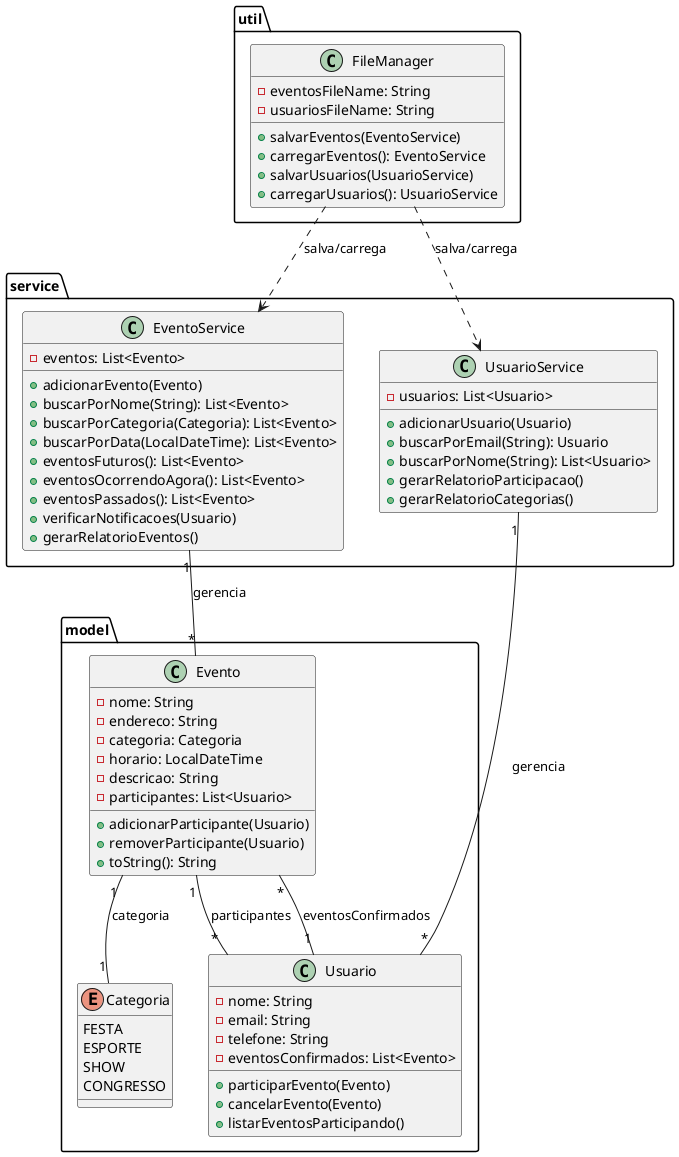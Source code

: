 @startuml

package "model" {
    class Evento {
        -nome: String
        -endereco: String
        -categoria: Categoria
        -horario: LocalDateTime
        -descricao: String
        -participantes: List<Usuario>
        +adicionarParticipante(Usuario)
        +removerParticipante(Usuario)
        +toString(): String
    }

    class Usuario {
        -nome: String
        -email: String
        -telefone: String
        -eventosConfirmados: List<Evento>
        +participarEvento(Evento)
        +cancelarEvento(Evento)
        +listarEventosParticipando()
    }

    enum Categoria {
        FESTA
        ESPORTE
        SHOW
        CONGRESSO
    }
}

package "service" {
    class EventoService {
        -eventos: List<Evento>
        +adicionarEvento(Evento)
        +buscarPorNome(String): List<Evento>
        +buscarPorCategoria(Categoria): List<Evento>
        +buscarPorData(LocalDateTime): List<Evento>
        +eventosFuturos(): List<Evento>
        +eventosOcorrendoAgora(): List<Evento>
        +eventosPassados(): List<Evento>
        +verificarNotificacoes(Usuario)
        +gerarRelatorioEventos()
    }

    class UsuarioService {
        -usuarios: List<Usuario>
        +adicionarUsuario(Usuario)
        +buscarPorEmail(String): Usuario
        +buscarPorNome(String): List<Usuario>
        +gerarRelatorioParticipacao()
        +gerarRelatorioCategorias()
    }
}

package "util" {
    class FileManager {
        -eventosFileName: String
        -usuariosFileName: String
        +salvarEventos(EventoService)
        +carregarEventos(): EventoService
        +salvarUsuarios(UsuarioService)
        +carregarUsuarios(): UsuarioService
    }
}

Evento "1" -- "*" Usuario : participantes
Usuario "1" -- "*" Evento : eventosConfirmados
Evento "1" -- "1" Categoria : categoria
EventoService "1" -- "*" Evento : gerencia
UsuarioService "1" -- "*" Usuario : gerencia
FileManager ..> EventoService : salva/carrega
FileManager ..> UsuarioService : salva/carrega

@enduml